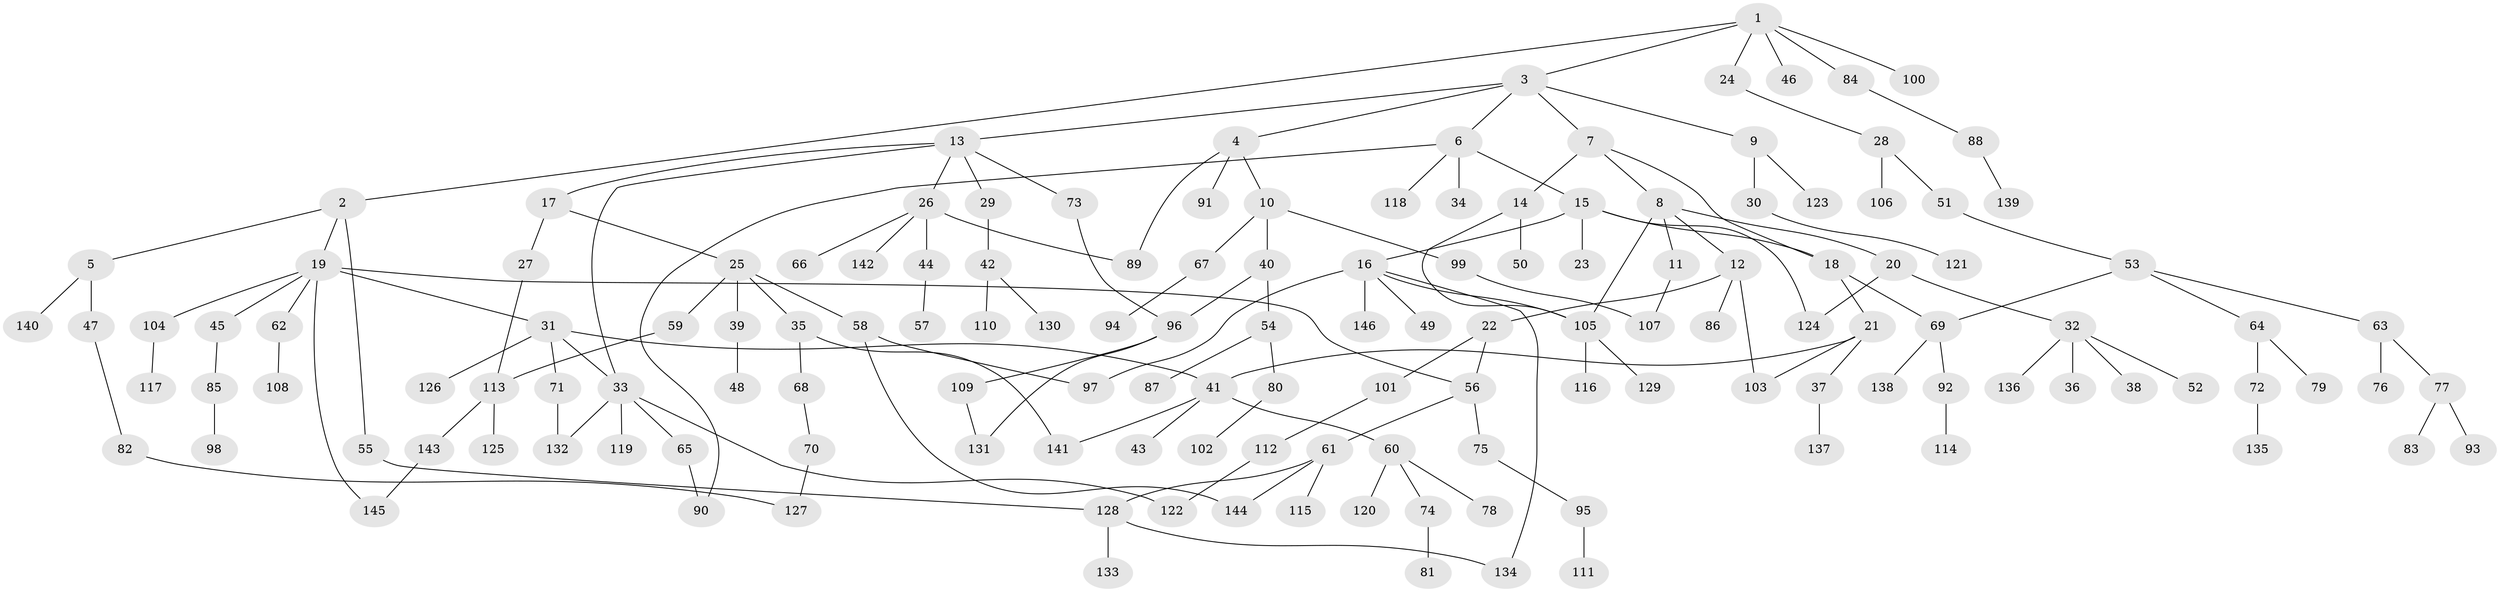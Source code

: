 // Generated by graph-tools (version 1.1) at 2025/10/02/27/25 16:10:53]
// undirected, 146 vertices, 169 edges
graph export_dot {
graph [start="1"]
  node [color=gray90,style=filled];
  1;
  2;
  3;
  4;
  5;
  6;
  7;
  8;
  9;
  10;
  11;
  12;
  13;
  14;
  15;
  16;
  17;
  18;
  19;
  20;
  21;
  22;
  23;
  24;
  25;
  26;
  27;
  28;
  29;
  30;
  31;
  32;
  33;
  34;
  35;
  36;
  37;
  38;
  39;
  40;
  41;
  42;
  43;
  44;
  45;
  46;
  47;
  48;
  49;
  50;
  51;
  52;
  53;
  54;
  55;
  56;
  57;
  58;
  59;
  60;
  61;
  62;
  63;
  64;
  65;
  66;
  67;
  68;
  69;
  70;
  71;
  72;
  73;
  74;
  75;
  76;
  77;
  78;
  79;
  80;
  81;
  82;
  83;
  84;
  85;
  86;
  87;
  88;
  89;
  90;
  91;
  92;
  93;
  94;
  95;
  96;
  97;
  98;
  99;
  100;
  101;
  102;
  103;
  104;
  105;
  106;
  107;
  108;
  109;
  110;
  111;
  112;
  113;
  114;
  115;
  116;
  117;
  118;
  119;
  120;
  121;
  122;
  123;
  124;
  125;
  126;
  127;
  128;
  129;
  130;
  131;
  132;
  133;
  134;
  135;
  136;
  137;
  138;
  139;
  140;
  141;
  142;
  143;
  144;
  145;
  146;
  1 -- 2;
  1 -- 3;
  1 -- 24;
  1 -- 46;
  1 -- 84;
  1 -- 100;
  2 -- 5;
  2 -- 19;
  2 -- 55;
  3 -- 4;
  3 -- 6;
  3 -- 7;
  3 -- 9;
  3 -- 13;
  4 -- 10;
  4 -- 89;
  4 -- 91;
  5 -- 47;
  5 -- 140;
  6 -- 15;
  6 -- 34;
  6 -- 118;
  6 -- 90;
  7 -- 8;
  7 -- 14;
  7 -- 18;
  8 -- 11;
  8 -- 12;
  8 -- 20;
  8 -- 105;
  9 -- 30;
  9 -- 123;
  10 -- 40;
  10 -- 67;
  10 -- 99;
  11 -- 107;
  12 -- 22;
  12 -- 86;
  12 -- 103;
  13 -- 17;
  13 -- 26;
  13 -- 29;
  13 -- 73;
  13 -- 33;
  14 -- 50;
  14 -- 105;
  15 -- 16;
  15 -- 18;
  15 -- 23;
  15 -- 124;
  16 -- 49;
  16 -- 134;
  16 -- 146;
  16 -- 105;
  16 -- 97;
  17 -- 25;
  17 -- 27;
  18 -- 21;
  18 -- 69;
  19 -- 31;
  19 -- 45;
  19 -- 56;
  19 -- 62;
  19 -- 104;
  19 -- 145;
  20 -- 32;
  20 -- 124;
  21 -- 37;
  21 -- 41;
  21 -- 103;
  22 -- 101;
  22 -- 56;
  24 -- 28;
  25 -- 35;
  25 -- 39;
  25 -- 58;
  25 -- 59;
  26 -- 44;
  26 -- 66;
  26 -- 142;
  26 -- 89;
  27 -- 113;
  28 -- 51;
  28 -- 106;
  29 -- 42;
  30 -- 121;
  31 -- 33;
  31 -- 71;
  31 -- 126;
  31 -- 41;
  32 -- 36;
  32 -- 38;
  32 -- 52;
  32 -- 136;
  33 -- 65;
  33 -- 119;
  33 -- 132;
  33 -- 122;
  35 -- 68;
  35 -- 141;
  37 -- 137;
  39 -- 48;
  40 -- 54;
  40 -- 96;
  41 -- 43;
  41 -- 60;
  41 -- 141;
  42 -- 110;
  42 -- 130;
  44 -- 57;
  45 -- 85;
  47 -- 82;
  51 -- 53;
  53 -- 63;
  53 -- 64;
  53 -- 69;
  54 -- 80;
  54 -- 87;
  55 -- 128;
  56 -- 61;
  56 -- 75;
  58 -- 97;
  58 -- 144;
  59 -- 113;
  60 -- 74;
  60 -- 78;
  60 -- 120;
  61 -- 115;
  61 -- 128;
  61 -- 144;
  62 -- 108;
  63 -- 76;
  63 -- 77;
  64 -- 72;
  64 -- 79;
  65 -- 90;
  67 -- 94;
  68 -- 70;
  69 -- 92;
  69 -- 138;
  70 -- 127;
  71 -- 132;
  72 -- 135;
  73 -- 96;
  74 -- 81;
  75 -- 95;
  77 -- 83;
  77 -- 93;
  80 -- 102;
  82 -- 127;
  84 -- 88;
  85 -- 98;
  88 -- 139;
  92 -- 114;
  95 -- 111;
  96 -- 109;
  96 -- 131;
  99 -- 107;
  101 -- 112;
  104 -- 117;
  105 -- 116;
  105 -- 129;
  109 -- 131;
  112 -- 122;
  113 -- 125;
  113 -- 143;
  128 -- 133;
  128 -- 134;
  143 -- 145;
}
